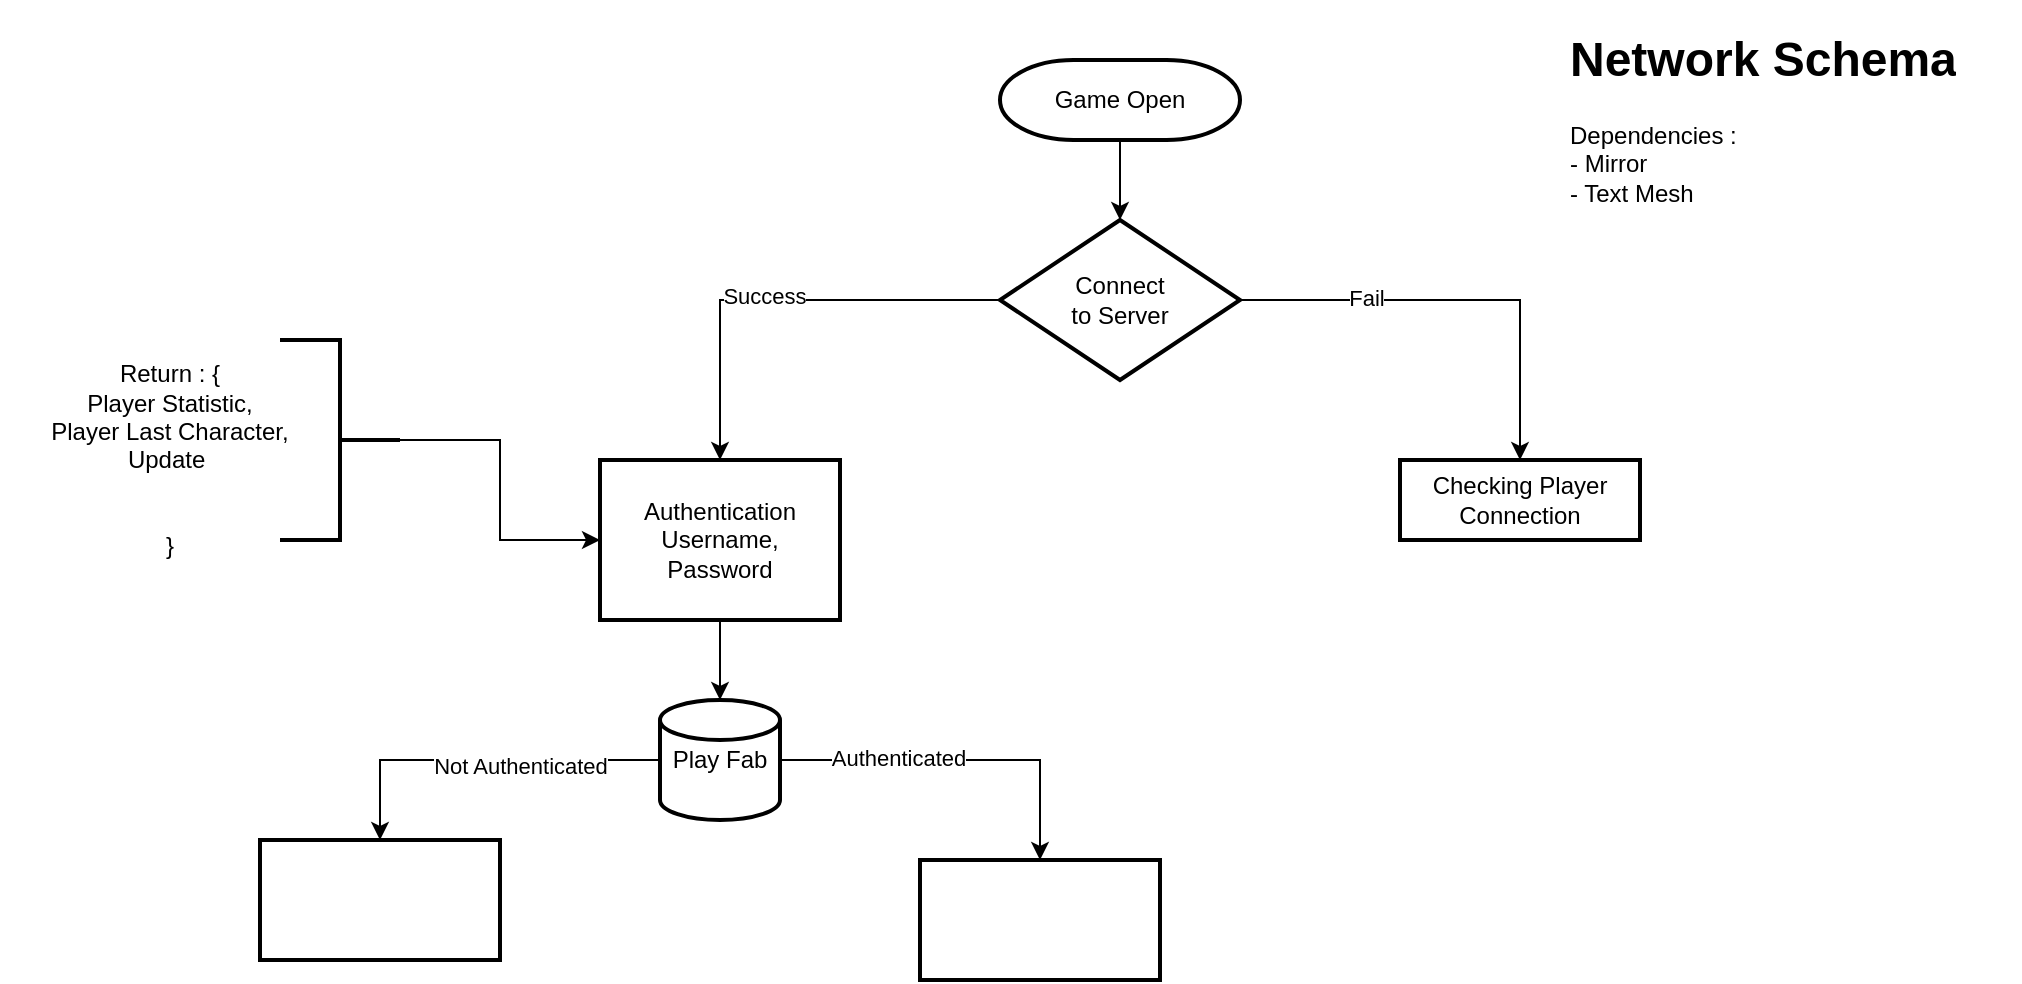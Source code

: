 <mxfile version="14.5.0" type="github">
  <diagram id="C5RBs43oDa-KdzZeNtuy" name="Page-1">
    <mxGraphModel dx="1773" dy="637" grid="1" gridSize="10" guides="1" tooltips="1" connect="1" arrows="1" fold="1" page="1" pageScale="1" pageWidth="827" pageHeight="1169" math="0" shadow="0">
      <root>
        <mxCell id="WIyWlLk6GJQsqaUBKTNV-0" />
        <mxCell id="WIyWlLk6GJQsqaUBKTNV-1" parent="WIyWlLk6GJQsqaUBKTNV-0" />
        <mxCell id="arN9C5xPeOnL2nkCsYb7-0" value="&lt;h1&gt;Network Schema&lt;/h1&gt;&lt;div&gt;Dependencies :&amp;nbsp;&lt;/div&gt;&lt;div&gt;- Mirror&lt;/div&gt;&lt;div&gt;- Text Mesh&lt;/div&gt;" style="text;html=1;strokeColor=none;fillColor=none;spacing=5;spacingTop=-20;whiteSpace=wrap;overflow=hidden;rounded=0;" vertex="1" parent="WIyWlLk6GJQsqaUBKTNV-1">
          <mxGeometry x="480" y="20" width="230" height="120" as="geometry" />
        </mxCell>
        <mxCell id="arN9C5xPeOnL2nkCsYb7-7" value="" style="edgeStyle=orthogonalEdgeStyle;rounded=0;orthogonalLoop=1;jettySize=auto;html=1;" edge="1" parent="WIyWlLk6GJQsqaUBKTNV-1" source="arN9C5xPeOnL2nkCsYb7-3" target="arN9C5xPeOnL2nkCsYb7-8">
          <mxGeometry relative="1" as="geometry">
            <mxPoint x="260" y="120" as="targetPoint" />
          </mxGeometry>
        </mxCell>
        <mxCell id="arN9C5xPeOnL2nkCsYb7-3" value="Game Open" style="strokeWidth=2;html=1;shape=mxgraph.flowchart.terminator;whiteSpace=wrap;" vertex="1" parent="WIyWlLk6GJQsqaUBKTNV-1">
          <mxGeometry x="200" y="40" width="120" height="40" as="geometry" />
        </mxCell>
        <mxCell id="arN9C5xPeOnL2nkCsYb7-11" value="" style="edgeStyle=orthogonalEdgeStyle;rounded=0;orthogonalLoop=1;jettySize=auto;html=1;" edge="1" parent="WIyWlLk6GJQsqaUBKTNV-1" source="arN9C5xPeOnL2nkCsYb7-8" target="arN9C5xPeOnL2nkCsYb7-10">
          <mxGeometry relative="1" as="geometry" />
        </mxCell>
        <mxCell id="arN9C5xPeOnL2nkCsYb7-13" value="Success" style="edgeLabel;html=1;align=center;verticalAlign=middle;resizable=0;points=[];" vertex="1" connectable="0" parent="arN9C5xPeOnL2nkCsYb7-11">
          <mxGeometry x="0.073" y="-2" relative="1" as="geometry">
            <mxPoint as="offset" />
          </mxGeometry>
        </mxCell>
        <mxCell id="arN9C5xPeOnL2nkCsYb7-17" value="" style="edgeStyle=orthogonalEdgeStyle;rounded=0;orthogonalLoop=1;jettySize=auto;html=1;" edge="1" parent="WIyWlLk6GJQsqaUBKTNV-1" source="arN9C5xPeOnL2nkCsYb7-8" target="arN9C5xPeOnL2nkCsYb7-16">
          <mxGeometry relative="1" as="geometry" />
        </mxCell>
        <mxCell id="arN9C5xPeOnL2nkCsYb7-18" value="Fail" style="edgeLabel;html=1;align=center;verticalAlign=middle;resizable=0;points=[];" vertex="1" connectable="0" parent="arN9C5xPeOnL2nkCsYb7-17">
          <mxGeometry x="-0.427" y="1" relative="1" as="geometry">
            <mxPoint as="offset" />
          </mxGeometry>
        </mxCell>
        <mxCell id="arN9C5xPeOnL2nkCsYb7-8" value="Connect&lt;br&gt;to Server" style="strokeWidth=2;html=1;shape=mxgraph.flowchart.decision;whiteSpace=wrap;" vertex="1" parent="WIyWlLk6GJQsqaUBKTNV-1">
          <mxGeometry x="200" y="120" width="120" height="80" as="geometry" />
        </mxCell>
        <mxCell id="arN9C5xPeOnL2nkCsYb7-21" style="edgeStyle=orthogonalEdgeStyle;rounded=0;orthogonalLoop=1;jettySize=auto;html=1;exitX=0.5;exitY=1;exitDx=0;exitDy=0;entryX=0.5;entryY=0;entryDx=0;entryDy=0;entryPerimeter=0;" edge="1" parent="WIyWlLk6GJQsqaUBKTNV-1" source="arN9C5xPeOnL2nkCsYb7-10" target="arN9C5xPeOnL2nkCsYb7-20">
          <mxGeometry relative="1" as="geometry" />
        </mxCell>
        <mxCell id="arN9C5xPeOnL2nkCsYb7-10" value="Authentication&lt;br&gt;Username,&lt;br&gt;Password" style="whiteSpace=wrap;html=1;strokeWidth=2;" vertex="1" parent="WIyWlLk6GJQsqaUBKTNV-1">
          <mxGeometry y="240" width="120" height="80" as="geometry" />
        </mxCell>
        <mxCell id="arN9C5xPeOnL2nkCsYb7-16" value="Checking Player&lt;br&gt;Connection" style="whiteSpace=wrap;html=1;strokeWidth=2;" vertex="1" parent="WIyWlLk6GJQsqaUBKTNV-1">
          <mxGeometry x="400" y="240" width="120" height="40" as="geometry" />
        </mxCell>
        <mxCell id="arN9C5xPeOnL2nkCsYb7-24" value="" style="edgeStyle=orthogonalEdgeStyle;rounded=0;orthogonalLoop=1;jettySize=auto;html=1;" edge="1" parent="WIyWlLk6GJQsqaUBKTNV-1" source="arN9C5xPeOnL2nkCsYb7-20" target="arN9C5xPeOnL2nkCsYb7-23">
          <mxGeometry relative="1" as="geometry" />
        </mxCell>
        <mxCell id="arN9C5xPeOnL2nkCsYb7-28" value="Not Authenticated" style="edgeLabel;html=1;align=center;verticalAlign=middle;resizable=0;points=[];" vertex="1" connectable="0" parent="arN9C5xPeOnL2nkCsYb7-24">
          <mxGeometry x="-0.221" y="3" relative="1" as="geometry">
            <mxPoint as="offset" />
          </mxGeometry>
        </mxCell>
        <mxCell id="arN9C5xPeOnL2nkCsYb7-26" value="" style="edgeStyle=orthogonalEdgeStyle;rounded=0;orthogonalLoop=1;jettySize=auto;html=1;" edge="1" parent="WIyWlLk6GJQsqaUBKTNV-1" source="arN9C5xPeOnL2nkCsYb7-20" target="arN9C5xPeOnL2nkCsYb7-25">
          <mxGeometry relative="1" as="geometry" />
        </mxCell>
        <mxCell id="arN9C5xPeOnL2nkCsYb7-30" value="Authenticated" style="edgeLabel;html=1;align=center;verticalAlign=middle;resizable=0;points=[];" vertex="1" connectable="0" parent="arN9C5xPeOnL2nkCsYb7-26">
          <mxGeometry x="-0.347" y="1" relative="1" as="geometry">
            <mxPoint as="offset" />
          </mxGeometry>
        </mxCell>
        <mxCell id="arN9C5xPeOnL2nkCsYb7-20" value="Play Fab" style="strokeWidth=2;html=1;shape=mxgraph.flowchart.database;whiteSpace=wrap;" vertex="1" parent="WIyWlLk6GJQsqaUBKTNV-1">
          <mxGeometry x="30" y="360" width="60" height="60" as="geometry" />
        </mxCell>
        <mxCell id="arN9C5xPeOnL2nkCsYb7-23" value="" style="whiteSpace=wrap;html=1;strokeWidth=2;" vertex="1" parent="WIyWlLk6GJQsqaUBKTNV-1">
          <mxGeometry x="-170" y="430" width="120" height="60" as="geometry" />
        </mxCell>
        <mxCell id="arN9C5xPeOnL2nkCsYb7-25" value="" style="whiteSpace=wrap;html=1;strokeWidth=2;" vertex="1" parent="WIyWlLk6GJQsqaUBKTNV-1">
          <mxGeometry x="160" y="440" width="120" height="60" as="geometry" />
        </mxCell>
        <mxCell id="arN9C5xPeOnL2nkCsYb7-32" value="" style="edgeStyle=orthogonalEdgeStyle;rounded=0;orthogonalLoop=1;jettySize=auto;html=1;" edge="1" parent="WIyWlLk6GJQsqaUBKTNV-1" source="arN9C5xPeOnL2nkCsYb7-31" target="arN9C5xPeOnL2nkCsYb7-10">
          <mxGeometry relative="1" as="geometry" />
        </mxCell>
        <mxCell id="arN9C5xPeOnL2nkCsYb7-31" value="" style="strokeWidth=2;html=1;shape=mxgraph.flowchart.annotation_2;align=left;labelPosition=right;pointerEvents=1;rotation=-180;" vertex="1" parent="WIyWlLk6GJQsqaUBKTNV-1">
          <mxGeometry x="-160" y="180" width="60" height="100" as="geometry" />
        </mxCell>
        <mxCell id="arN9C5xPeOnL2nkCsYb7-33" value="Return : {&lt;br&gt;Player Statistic,&lt;br&gt;Player Last Character,&lt;br&gt;Update&amp;nbsp;&lt;br&gt;&lt;br&gt;&lt;br&gt;}" style="text;html=1;strokeColor=none;fillColor=none;align=center;verticalAlign=middle;whiteSpace=wrap;rounded=0;" vertex="1" parent="WIyWlLk6GJQsqaUBKTNV-1">
          <mxGeometry x="-300" y="230" width="170" height="20" as="geometry" />
        </mxCell>
      </root>
    </mxGraphModel>
  </diagram>
</mxfile>
